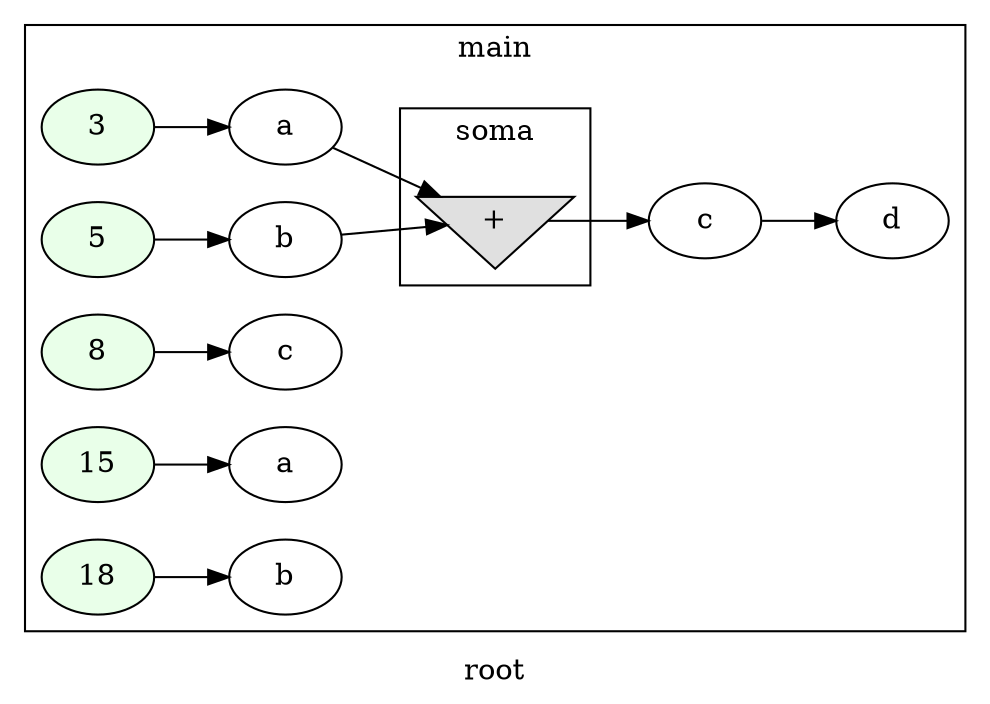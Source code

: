 digraph G
{
rankdir=LR;
label = "root";
subgraph cluster_1 {
label = "main";
parent = "G";
startinglines = "4_15_15";
	node_000001 [ label = "3", style=filled, fillcolor="#E9FFE9", startinglines=6 ]
	node_000002 [ label = "a", startingline=6 ]
	node_000003 [ label = "5", style=filled, fillcolor="#E9FFE9", startinglines=7 ]
	node_000004 [ label = "b", startingline=7 ]
	node_000005 [ label = "8", style=filled, fillcolor="#E9FFE9", startinglines=8 ]
	node_000006 [ label = "c", startingline=8 ]
	node_000008 [ label = "c", startingline=17 ]
	node_000009 [ label = "15", style=filled, fillcolor="#E9FFE9", startinglines=10 ]
	node_000010 [ label = "a", startingline=10 ]
	node_000011 [ label = "18", style=filled, fillcolor="#E9FFE9", startinglines=11 ]
	node_000012 [ label = "b", startingline=11 ]
	node_000013 [ label = "d", startingline=12 ]
subgraph cluster_2 {
label = "soma";
parent = "cluster_1";
startinglines = "7_8_9";
	node_000007 [ label = "+", shape=invtriangle, style=filled, fillcolor="#E0E0E0", startinglines=17 ]
}
}
	node_000001 -> node_000002
	node_000002 -> node_000007
	node_000003 -> node_000004
	node_000004 -> node_000007
	node_000005 -> node_000006
	node_000008 -> node_000013
	node_000009 -> node_000010
	node_000011 -> node_000012
	node_000007 -> node_000008
}
